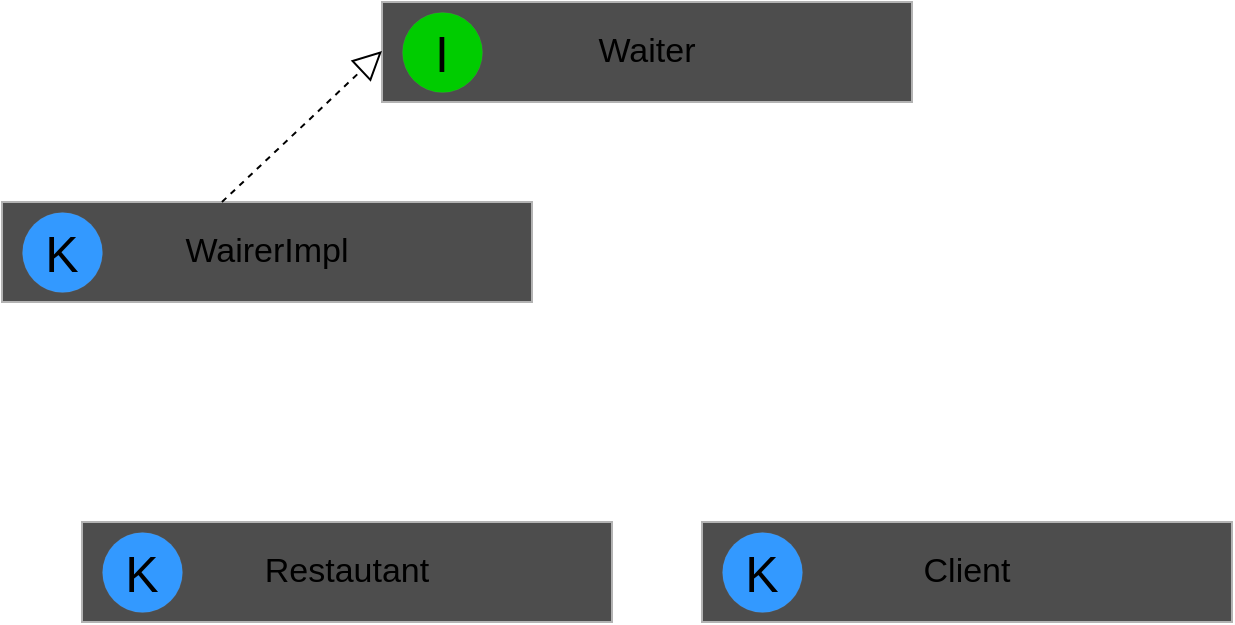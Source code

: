 <mxfile version="20.5.3" type="embed"><diagram id="3nXBNAANXP34OddxdDk6" name="Page-1"><mxGraphModel dx="648" dy="563" grid="1" gridSize="10" guides="1" tooltips="1" connect="1" arrows="1" fold="1" page="1" pageScale="1" pageWidth="850" pageHeight="1100" math="0" shadow="0"><root><mxCell id="0"/><mxCell id="1" parent="0"/><mxCell id="2" value="&lt;font style=&quot;font-size: 17px;&quot;&gt;Waiter&lt;/font&gt;" style="rounded=0;whiteSpace=wrap;html=1;fillColor=#4D4D4D;align=center;strokeColor=#B3B3B3;" vertex="1" parent="1"><mxGeometry x="200" y="30" width="265" height="50" as="geometry"/></mxCell><mxCell id="3" value="I" style="ellipse;whiteSpace=wrap;html=1;aspect=fixed;strokeColor=#B3B3B3;strokeWidth=0;fontSize=25;fontColor=#000000;fillColor=#00CC00;" vertex="1" parent="1"><mxGeometry x="210" y="35" width="40" height="40" as="geometry"/></mxCell><mxCell id="4" value="&lt;font style=&quot;font-size: 17px;&quot;&gt;WairerImpl&lt;/font&gt;" style="rounded=0;whiteSpace=wrap;html=1;fillColor=#4D4D4D;align=center;strokeColor=#B3B3B3;" vertex="1" parent="1"><mxGeometry x="10" y="130" width="265" height="50" as="geometry"/></mxCell><mxCell id="5" value="K" style="ellipse;whiteSpace=wrap;html=1;aspect=fixed;strokeColor=#B3B3B3;strokeWidth=0;fontSize=25;fontColor=#000000;fillColor=#3399FF;" vertex="1" parent="1"><mxGeometry x="20" y="135" width="40" height="40" as="geometry"/></mxCell><mxCell id="6" value="&lt;font style=&quot;font-size: 17px;&quot;&gt;Client&lt;/font&gt;" style="rounded=0;whiteSpace=wrap;html=1;fillColor=#4D4D4D;align=center;strokeColor=#B3B3B3;" vertex="1" parent="1"><mxGeometry x="360" y="290" width="265" height="50" as="geometry"/></mxCell><mxCell id="7" value="K" style="ellipse;whiteSpace=wrap;html=1;aspect=fixed;strokeColor=#B3B3B3;strokeWidth=0;fontSize=25;fontColor=#000000;fillColor=#3399FF;" vertex="1" parent="1"><mxGeometry x="370" y="295" width="40" height="40" as="geometry"/></mxCell><mxCell id="8" value="&lt;font style=&quot;font-size: 17px;&quot;&gt;Restautant&lt;/font&gt;" style="rounded=0;whiteSpace=wrap;html=1;fillColor=#4D4D4D;align=center;strokeColor=#B3B3B3;" vertex="1" parent="1"><mxGeometry x="50" y="290" width="265" height="50" as="geometry"/></mxCell><mxCell id="9" value="K" style="ellipse;whiteSpace=wrap;html=1;aspect=fixed;strokeColor=#B3B3B3;strokeWidth=0;fontSize=25;fontColor=#000000;fillColor=#3399FF;" vertex="1" parent="1"><mxGeometry x="60" y="295" width="40" height="40" as="geometry"/></mxCell><mxCell id="10" value="" style="endArrow=block;dashed=1;endFill=0;endSize=12;html=1;rounded=0;exitX=0.415;exitY=0;exitDx=0;exitDy=0;exitPerimeter=0;" edge="1" parent="1" source="4"><mxGeometry width="160" relative="1" as="geometry"><mxPoint x="40" y="54.5" as="sourcePoint"/><mxPoint x="200" y="54.5" as="targetPoint"/></mxGeometry></mxCell></root></mxGraphModel></diagram></mxfile>